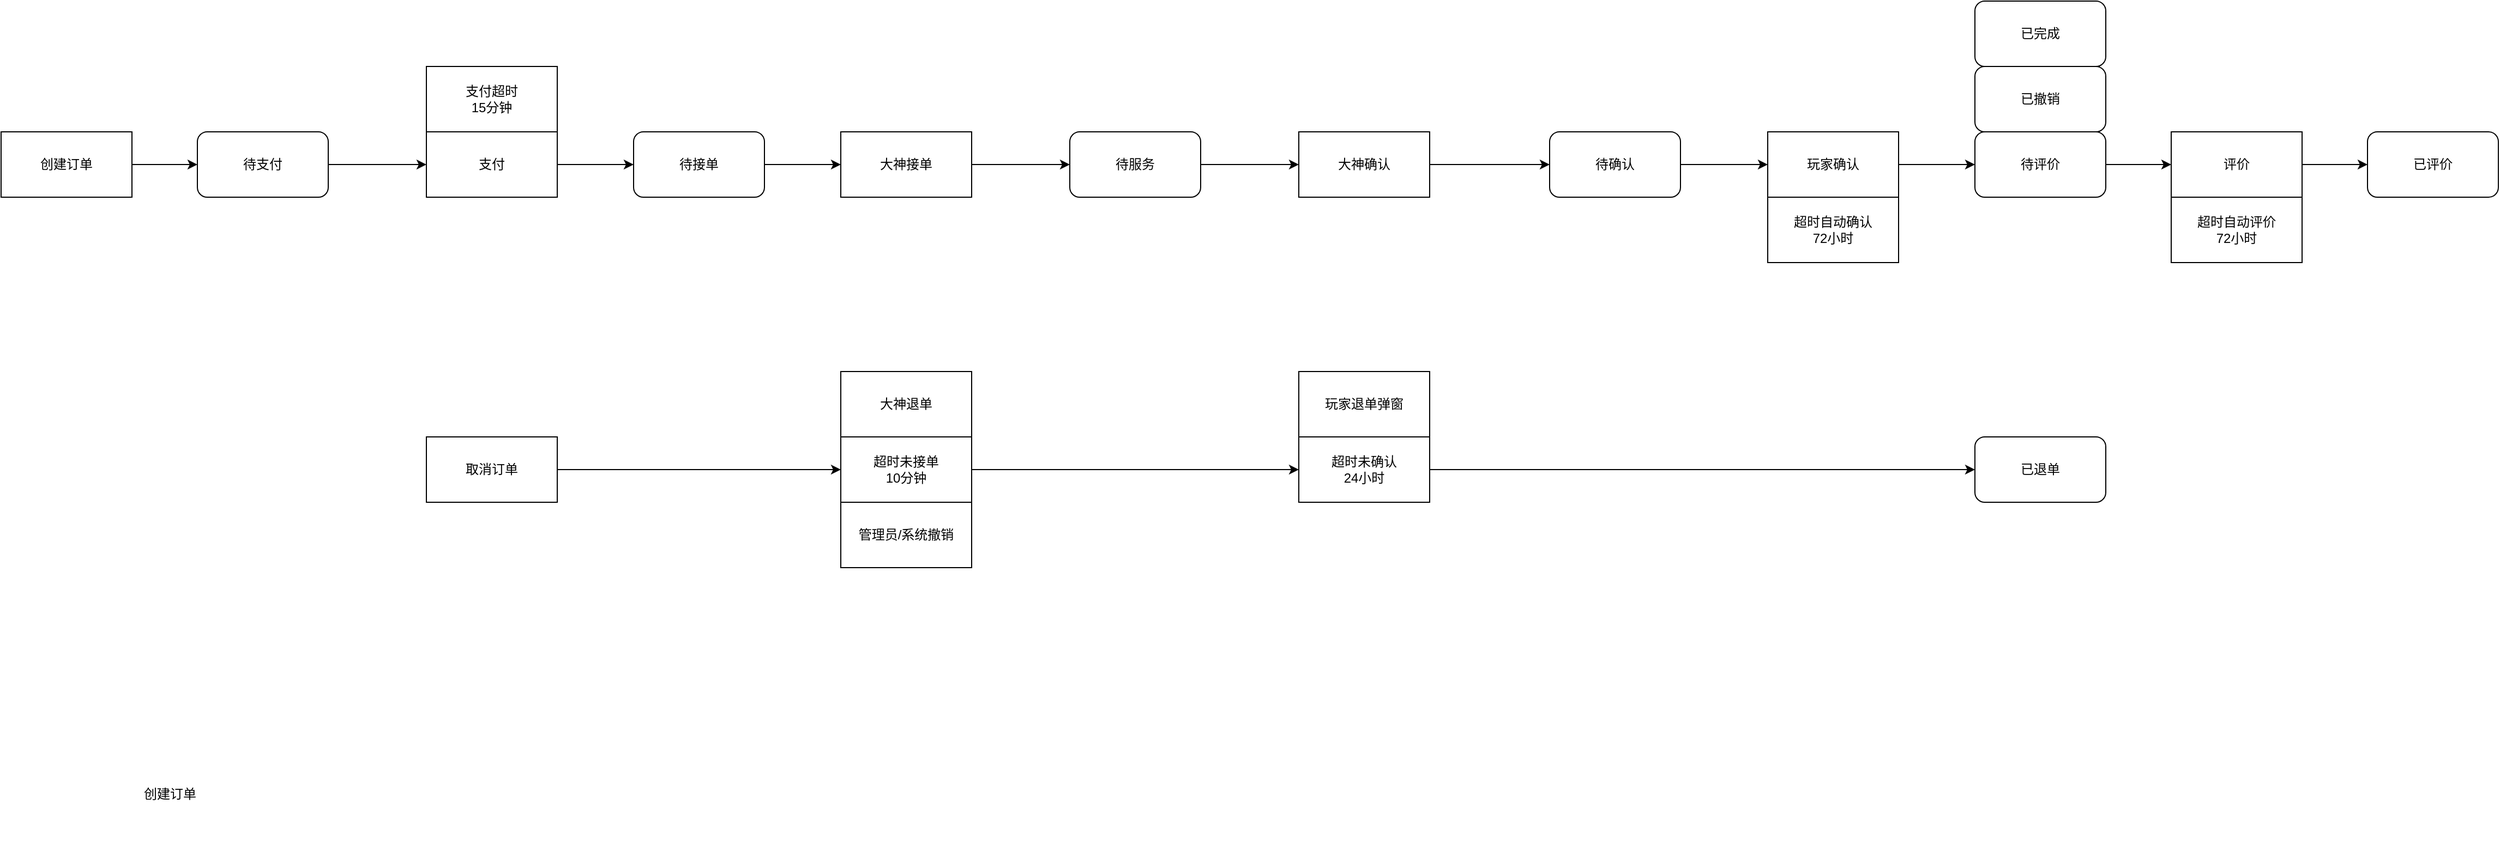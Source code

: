 <mxfile version="24.0.4" type="github">
  <diagram name="第 1 页" id="tYlTEqthePhAT1uKK9Kl">
    <mxGraphModel dx="2794" dy="581" grid="1" gridSize="10" guides="1" tooltips="1" connect="1" arrows="1" fold="1" page="1" pageScale="1" pageWidth="1600" pageHeight="1200" math="0" shadow="0">
      <root>
        <mxCell id="0" />
        <mxCell id="1" parent="0" />
        <mxCell id="ZDz0qlhMGC1fcuTrPodW-12" style="edgeStyle=orthogonalEdgeStyle;rounded=0;orthogonalLoop=1;jettySize=auto;html=1;exitX=1;exitY=0.5;exitDx=0;exitDy=0;entryX=0;entryY=0.5;entryDx=0;entryDy=0;" parent="1" source="ZDz0qlhMGC1fcuTrPodW-1" target="ZDz0qlhMGC1fcuTrPodW-11" edge="1">
          <mxGeometry relative="1" as="geometry" />
        </mxCell>
        <mxCell id="ZDz0qlhMGC1fcuTrPodW-1" value="待支付" style="rounded=1;whiteSpace=wrap;html=1;" parent="1" vertex="1">
          <mxGeometry x="140" y="210" width="120" height="60" as="geometry" />
        </mxCell>
        <mxCell id="ZDz0qlhMGC1fcuTrPodW-15" style="edgeStyle=orthogonalEdgeStyle;rounded=0;orthogonalLoop=1;jettySize=auto;html=1;exitX=1;exitY=0.5;exitDx=0;exitDy=0;" parent="1" source="ZDz0qlhMGC1fcuTrPodW-2" target="ZDz0qlhMGC1fcuTrPodW-14" edge="1">
          <mxGeometry relative="1" as="geometry" />
        </mxCell>
        <mxCell id="ZDz0qlhMGC1fcuTrPodW-2" value="待接单" style="rounded=1;whiteSpace=wrap;html=1;" parent="1" vertex="1">
          <mxGeometry x="540" y="210" width="120" height="60" as="geometry" />
        </mxCell>
        <mxCell id="ZDz0qlhMGC1fcuTrPodW-18" style="edgeStyle=orthogonalEdgeStyle;rounded=0;orthogonalLoop=1;jettySize=auto;html=1;exitX=1;exitY=0.5;exitDx=0;exitDy=0;entryX=0;entryY=0.5;entryDx=0;entryDy=0;" parent="1" source="ZDz0qlhMGC1fcuTrPodW-3" target="ZDz0qlhMGC1fcuTrPodW-17" edge="1">
          <mxGeometry relative="1" as="geometry" />
        </mxCell>
        <mxCell id="ZDz0qlhMGC1fcuTrPodW-3" value="待服务" style="rounded=1;whiteSpace=wrap;html=1;" parent="1" vertex="1">
          <mxGeometry x="940" y="210" width="120" height="60" as="geometry" />
        </mxCell>
        <mxCell id="ZDz0qlhMGC1fcuTrPodW-21" style="edgeStyle=orthogonalEdgeStyle;rounded=0;orthogonalLoop=1;jettySize=auto;html=1;exitX=1;exitY=0.5;exitDx=0;exitDy=0;entryX=0;entryY=0.5;entryDx=0;entryDy=0;" parent="1" source="ZDz0qlhMGC1fcuTrPodW-4" target="ZDz0qlhMGC1fcuTrPodW-20" edge="1">
          <mxGeometry relative="1" as="geometry" />
        </mxCell>
        <mxCell id="ZDz0qlhMGC1fcuTrPodW-4" value="待确认" style="rounded=1;whiteSpace=wrap;html=1;" parent="1" vertex="1">
          <mxGeometry x="1380" y="210" width="120" height="60" as="geometry" />
        </mxCell>
        <mxCell id="ZDz0qlhMGC1fcuTrPodW-5" value="已完成" style="rounded=1;whiteSpace=wrap;html=1;" parent="1" vertex="1">
          <mxGeometry x="1770" y="90" width="120" height="60" as="geometry" />
        </mxCell>
        <mxCell id="ZDz0qlhMGC1fcuTrPodW-30" value="" style="edgeStyle=orthogonalEdgeStyle;rounded=0;orthogonalLoop=1;jettySize=auto;html=1;" parent="1" source="ZDz0qlhMGC1fcuTrPodW-6" target="ZDz0qlhMGC1fcuTrPodW-29" edge="1">
          <mxGeometry relative="1" as="geometry" />
        </mxCell>
        <mxCell id="ZDz0qlhMGC1fcuTrPodW-6" value="待评价" style="rounded=1;whiteSpace=wrap;html=1;" parent="1" vertex="1">
          <mxGeometry x="1770" y="210" width="120" height="60" as="geometry" />
        </mxCell>
        <mxCell id="ZDz0qlhMGC1fcuTrPodW-7" value="已评价" style="rounded=1;whiteSpace=wrap;html=1;" parent="1" vertex="1">
          <mxGeometry x="2130" y="210" width="120" height="60" as="geometry" />
        </mxCell>
        <mxCell id="ZDz0qlhMGC1fcuTrPodW-8" value="已退单" style="rounded=1;whiteSpace=wrap;html=1;" parent="1" vertex="1">
          <mxGeometry x="1770" y="490" width="120" height="60" as="geometry" />
        </mxCell>
        <mxCell id="ZDz0qlhMGC1fcuTrPodW-10" style="edgeStyle=orthogonalEdgeStyle;rounded=0;orthogonalLoop=1;jettySize=auto;html=1;exitX=1;exitY=0.5;exitDx=0;exitDy=0;entryX=0;entryY=0.5;entryDx=0;entryDy=0;" parent="1" source="ZDz0qlhMGC1fcuTrPodW-9" target="ZDz0qlhMGC1fcuTrPodW-1" edge="1">
          <mxGeometry relative="1" as="geometry" />
        </mxCell>
        <mxCell id="ZDz0qlhMGC1fcuTrPodW-9" value="创建订单" style="rounded=0;whiteSpace=wrap;html=1;" parent="1" vertex="1">
          <mxGeometry x="-40" y="210" width="120" height="60" as="geometry" />
        </mxCell>
        <mxCell id="ZDz0qlhMGC1fcuTrPodW-13" style="edgeStyle=orthogonalEdgeStyle;rounded=0;orthogonalLoop=1;jettySize=auto;html=1;exitX=1;exitY=0.5;exitDx=0;exitDy=0;entryX=0;entryY=0.5;entryDx=0;entryDy=0;" parent="1" source="ZDz0qlhMGC1fcuTrPodW-11" target="ZDz0qlhMGC1fcuTrPodW-2" edge="1">
          <mxGeometry relative="1" as="geometry" />
        </mxCell>
        <mxCell id="ZDz0qlhMGC1fcuTrPodW-11" value="支付" style="rounded=0;whiteSpace=wrap;html=1;" parent="1" vertex="1">
          <mxGeometry x="350" y="210" width="120" height="60" as="geometry" />
        </mxCell>
        <mxCell id="ZDz0qlhMGC1fcuTrPodW-16" style="edgeStyle=orthogonalEdgeStyle;rounded=0;orthogonalLoop=1;jettySize=auto;html=1;exitX=1;exitY=0.5;exitDx=0;exitDy=0;entryX=0;entryY=0.5;entryDx=0;entryDy=0;" parent="1" source="ZDz0qlhMGC1fcuTrPodW-14" target="ZDz0qlhMGC1fcuTrPodW-3" edge="1">
          <mxGeometry relative="1" as="geometry" />
        </mxCell>
        <mxCell id="ZDz0qlhMGC1fcuTrPodW-14" value="大神接单" style="rounded=0;whiteSpace=wrap;html=1;" parent="1" vertex="1">
          <mxGeometry x="730" y="210" width="120" height="60" as="geometry" />
        </mxCell>
        <mxCell id="ZDz0qlhMGC1fcuTrPodW-19" style="edgeStyle=orthogonalEdgeStyle;rounded=0;orthogonalLoop=1;jettySize=auto;html=1;exitX=1;exitY=0.5;exitDx=0;exitDy=0;" parent="1" source="ZDz0qlhMGC1fcuTrPodW-17" target="ZDz0qlhMGC1fcuTrPodW-4" edge="1">
          <mxGeometry relative="1" as="geometry" />
        </mxCell>
        <mxCell id="ZDz0qlhMGC1fcuTrPodW-17" value="大神确认" style="rounded=0;whiteSpace=wrap;html=1;" parent="1" vertex="1">
          <mxGeometry x="1150" y="210" width="120" height="60" as="geometry" />
        </mxCell>
        <mxCell id="ZDz0qlhMGC1fcuTrPodW-26" value="" style="edgeStyle=orthogonalEdgeStyle;rounded=0;orthogonalLoop=1;jettySize=auto;html=1;" parent="1" source="ZDz0qlhMGC1fcuTrPodW-20" target="ZDz0qlhMGC1fcuTrPodW-6" edge="1">
          <mxGeometry relative="1" as="geometry" />
        </mxCell>
        <mxCell id="ZDz0qlhMGC1fcuTrPodW-20" value="玩家确认" style="rounded=0;whiteSpace=wrap;html=1;" parent="1" vertex="1">
          <mxGeometry x="1580" y="210" width="120" height="60" as="geometry" />
        </mxCell>
        <mxCell id="ZDz0qlhMGC1fcuTrPodW-24" value="大神退单" style="rounded=0;whiteSpace=wrap;html=1;" parent="1" vertex="1">
          <mxGeometry x="730" y="430" width="120" height="60" as="geometry" />
        </mxCell>
        <mxCell id="ZDz0qlhMGC1fcuTrPodW-31" value="" style="edgeStyle=orthogonalEdgeStyle;rounded=0;orthogonalLoop=1;jettySize=auto;html=1;" parent="1" source="ZDz0qlhMGC1fcuTrPodW-29" target="ZDz0qlhMGC1fcuTrPodW-7" edge="1">
          <mxGeometry relative="1" as="geometry" />
        </mxCell>
        <mxCell id="ZDz0qlhMGC1fcuTrPodW-29" value="评价" style="rounded=0;whiteSpace=wrap;html=1;" parent="1" vertex="1">
          <mxGeometry x="1950" y="210" width="120" height="60" as="geometry" />
        </mxCell>
        <mxCell id="ZDz0qlhMGC1fcuTrPodW-32" value="管理员/系统撤销" style="rounded=0;whiteSpace=wrap;html=1;" parent="1" vertex="1">
          <mxGeometry x="730" y="550" width="120" height="60" as="geometry" />
        </mxCell>
        <mxCell id="ZDz0qlhMGC1fcuTrPodW-34" value="已撤销" style="rounded=1;whiteSpace=wrap;html=1;" parent="1" vertex="1">
          <mxGeometry x="1770" y="150" width="120" height="60" as="geometry" />
        </mxCell>
        <mxCell id="ZDz0qlhMGC1fcuTrPodW-35" value="支付超时&lt;div&gt;15分钟&lt;/div&gt;" style="rounded=0;whiteSpace=wrap;html=1;" parent="1" vertex="1">
          <mxGeometry x="350" y="150" width="120" height="60" as="geometry" />
        </mxCell>
        <mxCell id="ZDz0qlhMGC1fcuTrPodW-45" style="edgeStyle=orthogonalEdgeStyle;rounded=0;orthogonalLoop=1;jettySize=auto;html=1;exitX=1;exitY=0.5;exitDx=0;exitDy=0;" parent="1" source="ZDz0qlhMGC1fcuTrPodW-38" target="ZDz0qlhMGC1fcuTrPodW-41" edge="1">
          <mxGeometry relative="1" as="geometry" />
        </mxCell>
        <mxCell id="ZDz0qlhMGC1fcuTrPodW-38" value="超时未接单&lt;div&gt;10分钟&lt;/div&gt;" style="rounded=0;whiteSpace=wrap;html=1;" parent="1" vertex="1">
          <mxGeometry x="730" y="490" width="120" height="60" as="geometry" />
        </mxCell>
        <mxCell id="ZDz0qlhMGC1fcuTrPodW-46" style="edgeStyle=orthogonalEdgeStyle;rounded=0;orthogonalLoop=1;jettySize=auto;html=1;exitX=1;exitY=0.5;exitDx=0;exitDy=0;" parent="1" source="ZDz0qlhMGC1fcuTrPodW-41" target="ZDz0qlhMGC1fcuTrPodW-8" edge="1">
          <mxGeometry relative="1" as="geometry" />
        </mxCell>
        <mxCell id="ZDz0qlhMGC1fcuTrPodW-41" value="超时未确认&lt;div&gt;24小时&lt;/div&gt;" style="rounded=0;whiteSpace=wrap;html=1;" parent="1" vertex="1">
          <mxGeometry x="1150" y="490" width="120" height="60" as="geometry" />
        </mxCell>
        <mxCell id="ZDz0qlhMGC1fcuTrPodW-43" value="超时自动确认&lt;div&gt;72小时&lt;br&gt;&lt;/div&gt;" style="rounded=0;whiteSpace=wrap;html=1;" parent="1" vertex="1">
          <mxGeometry x="1580" y="270" width="120" height="60" as="geometry" />
        </mxCell>
        <mxCell id="ZDz0qlhMGC1fcuTrPodW-47" value="超时自动评价&lt;div&gt;72小时&lt;/div&gt;" style="rounded=0;whiteSpace=wrap;html=1;" parent="1" vertex="1">
          <mxGeometry x="1950" y="270" width="120" height="60" as="geometry" />
        </mxCell>
        <mxCell id="l8GR5X_attWzmNN1RUAN-6" style="edgeStyle=orthogonalEdgeStyle;rounded=0;orthogonalLoop=1;jettySize=auto;html=1;exitX=1;exitY=0.5;exitDx=0;exitDy=0;entryX=0;entryY=0.5;entryDx=0;entryDy=0;" parent="1" source="l8GR5X_attWzmNN1RUAN-3" target="ZDz0qlhMGC1fcuTrPodW-38" edge="1">
          <mxGeometry relative="1" as="geometry" />
        </mxCell>
        <mxCell id="l8GR5X_attWzmNN1RUAN-3" value="取消订单" style="rounded=0;whiteSpace=wrap;html=1;" parent="1" vertex="1">
          <mxGeometry x="350" y="490" width="120" height="60" as="geometry" />
        </mxCell>
        <mxCell id="l8GR5X_attWzmNN1RUAN-4" value="玩家退单弹窗" style="rounded=0;whiteSpace=wrap;html=1;" parent="1" vertex="1">
          <mxGeometry x="1150" y="430" width="120" height="60" as="geometry" />
        </mxCell>
        <mxCell id="mts4K8djyKHqSFONNfT9-34" value="创建订单&lt;div&gt;&lt;br&gt;&lt;/div&gt;" style="text;html=1;align=center;verticalAlign=middle;whiteSpace=wrap;rounded=0;" vertex="1" parent="1">
          <mxGeometry x="20" y="780" width="190" height="90" as="geometry" />
        </mxCell>
      </root>
    </mxGraphModel>
  </diagram>
</mxfile>
